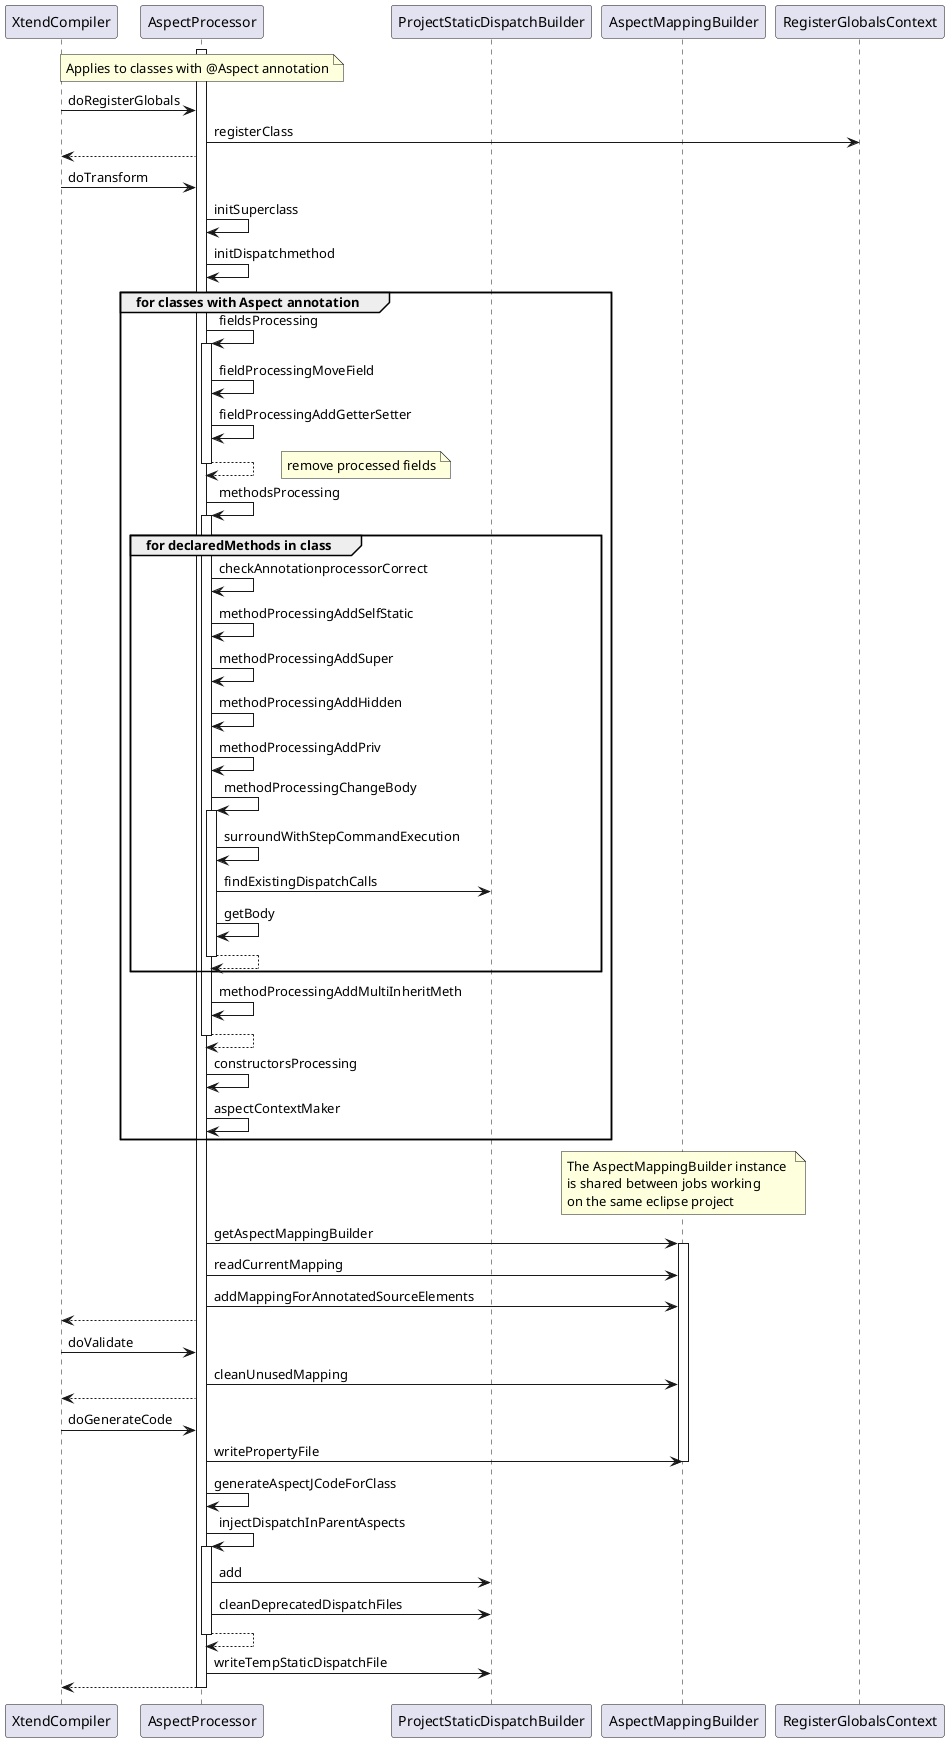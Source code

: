 @startuml

participant XtendCompiler as XtendCompiler
participant AspectProcessor as Processor
participant ProjectStaticDispatchBuilder
participant AspectMappingBuilder
participant RegisterGlobalsContext

note over of Processor
	Applies to classes with @Aspect annotation
end note

activate Processor

XtendCompiler -> Processor: doRegisterGlobals
Processor -> RegisterGlobalsContext: registerClass
XtendCompiler <-- Processor

XtendCompiler -> Processor: doTransform
Processor -> Processor: initSuperclass
Processor -> Processor: initDispatchmethod
group for classes with Aspect annotation
	Processor -> Processor: fieldsProcessing
	activate Processor
		Processor -> Processor: fieldProcessingMoveField
		Processor -> Processor: fieldProcessingAddGetterSetter
		Processor --> Processor
		note right
			remove processed fields
		end note
	deactivate Processor
	Processor -> Processor: methodsProcessing
	activate Processor
		group for declaredMethods in class
			Processor -> Processor: checkAnnotationprocessorCorrect
			Processor -> Processor: methodProcessingAddSelfStatic
			Processor -> Processor: methodProcessingAddSuper
			Processor -> Processor: methodProcessingAddHidden
			Processor -> Processor: methodProcessingAddPriv
			Processor -> Processor: methodProcessingChangeBody
			activate Processor
				Processor -> Processor: surroundWithStepCommandExecution
				Processor -> ProjectStaticDispatchBuilder : findExistingDispatchCalls					
				Processor -> Processor: getBody
				Processor --> Processor
			deactivate Processor
		end
		Processor -> Processor: methodProcessingAddMultiInheritMeth
		Processor --> Processor
	deactivate Processor
	Processor -> Processor: constructorsProcessing
	Processor -> Processor: aspectContextMaker
end

note over AspectMappingBuilder
	The AspectMappingBuilder instance 
	is shared between jobs working 
	on the same eclipse project
end note
Processor -> AspectMappingBuilder: getAspectMappingBuilder
activate AspectMappingBuilder
Processor -> AspectMappingBuilder: readCurrentMapping
Processor -> AspectMappingBuilder: addMappingForAnnotatedSourceElements
XtendCompiler <-- Processor

XtendCompiler -> Processor: doValidate
Processor -> AspectMappingBuilder: cleanUnusedMapping
XtendCompiler <-- Processor

XtendCompiler -> Processor: doGenerateCode
Processor -> AspectMappingBuilder: writePropertyFile
deactivate AspectMappingBuilder
Processor -> Processor: generateAspectJCodeForClass
Processor -> Processor: injectDispatchInParentAspects
activate Processor
Processor -> ProjectStaticDispatchBuilder : add
Processor -> ProjectStaticDispatchBuilder : cleanDeprecatedDispatchFiles
Processor --> Processor
deactivate Processor
Processor -> ProjectStaticDispatchBuilder : writeTempStaticDispatchFile
XtendCompiler <-- Processor

deactivate Processor
@enduml